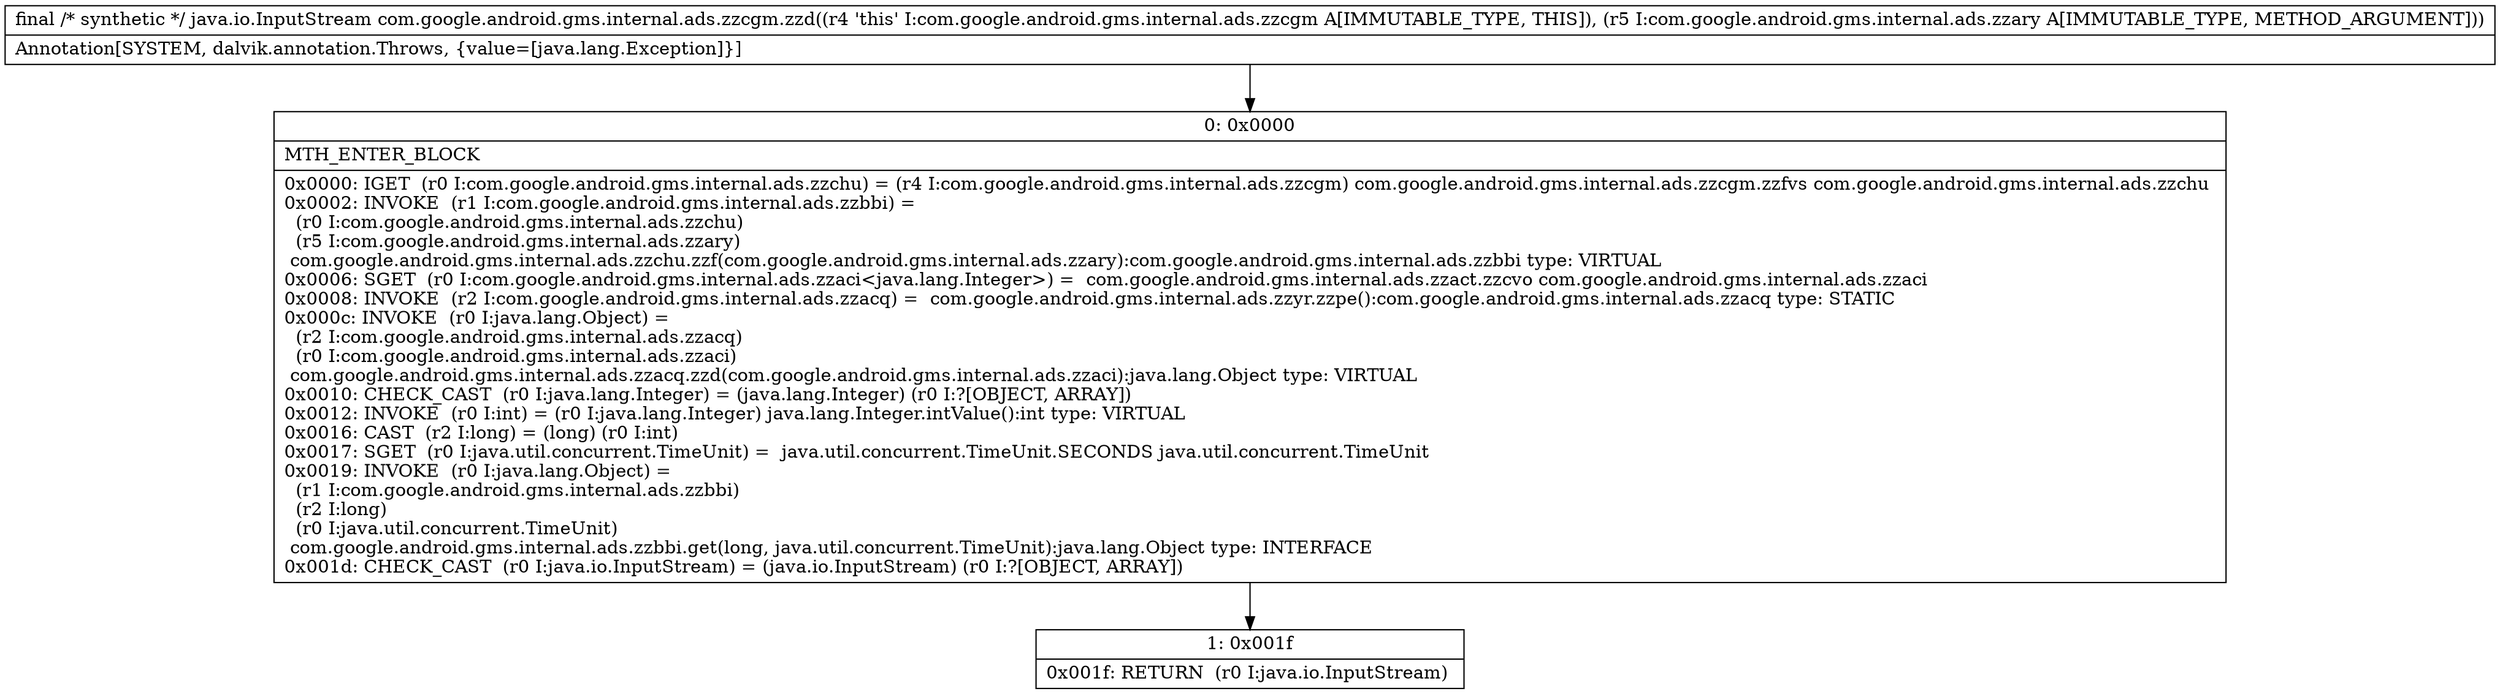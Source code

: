 digraph "CFG forcom.google.android.gms.internal.ads.zzcgm.zzd(Lcom\/google\/android\/gms\/internal\/ads\/zzary;)Ljava\/io\/InputStream;" {
Node_0 [shape=record,label="{0\:\ 0x0000|MTH_ENTER_BLOCK\l|0x0000: IGET  (r0 I:com.google.android.gms.internal.ads.zzchu) = (r4 I:com.google.android.gms.internal.ads.zzcgm) com.google.android.gms.internal.ads.zzcgm.zzfvs com.google.android.gms.internal.ads.zzchu \l0x0002: INVOKE  (r1 I:com.google.android.gms.internal.ads.zzbbi) = \l  (r0 I:com.google.android.gms.internal.ads.zzchu)\l  (r5 I:com.google.android.gms.internal.ads.zzary)\l com.google.android.gms.internal.ads.zzchu.zzf(com.google.android.gms.internal.ads.zzary):com.google.android.gms.internal.ads.zzbbi type: VIRTUAL \l0x0006: SGET  (r0 I:com.google.android.gms.internal.ads.zzaci\<java.lang.Integer\>) =  com.google.android.gms.internal.ads.zzact.zzcvo com.google.android.gms.internal.ads.zzaci \l0x0008: INVOKE  (r2 I:com.google.android.gms.internal.ads.zzacq) =  com.google.android.gms.internal.ads.zzyr.zzpe():com.google.android.gms.internal.ads.zzacq type: STATIC \l0x000c: INVOKE  (r0 I:java.lang.Object) = \l  (r2 I:com.google.android.gms.internal.ads.zzacq)\l  (r0 I:com.google.android.gms.internal.ads.zzaci)\l com.google.android.gms.internal.ads.zzacq.zzd(com.google.android.gms.internal.ads.zzaci):java.lang.Object type: VIRTUAL \l0x0010: CHECK_CAST  (r0 I:java.lang.Integer) = (java.lang.Integer) (r0 I:?[OBJECT, ARRAY]) \l0x0012: INVOKE  (r0 I:int) = (r0 I:java.lang.Integer) java.lang.Integer.intValue():int type: VIRTUAL \l0x0016: CAST  (r2 I:long) = (long) (r0 I:int) \l0x0017: SGET  (r0 I:java.util.concurrent.TimeUnit) =  java.util.concurrent.TimeUnit.SECONDS java.util.concurrent.TimeUnit \l0x0019: INVOKE  (r0 I:java.lang.Object) = \l  (r1 I:com.google.android.gms.internal.ads.zzbbi)\l  (r2 I:long)\l  (r0 I:java.util.concurrent.TimeUnit)\l com.google.android.gms.internal.ads.zzbbi.get(long, java.util.concurrent.TimeUnit):java.lang.Object type: INTERFACE \l0x001d: CHECK_CAST  (r0 I:java.io.InputStream) = (java.io.InputStream) (r0 I:?[OBJECT, ARRAY]) \l}"];
Node_1 [shape=record,label="{1\:\ 0x001f|0x001f: RETURN  (r0 I:java.io.InputStream) \l}"];
MethodNode[shape=record,label="{final \/* synthetic *\/ java.io.InputStream com.google.android.gms.internal.ads.zzcgm.zzd((r4 'this' I:com.google.android.gms.internal.ads.zzcgm A[IMMUTABLE_TYPE, THIS]), (r5 I:com.google.android.gms.internal.ads.zzary A[IMMUTABLE_TYPE, METHOD_ARGUMENT]))  | Annotation[SYSTEM, dalvik.annotation.Throws, \{value=[java.lang.Exception]\}]\l}"];
MethodNode -> Node_0;
Node_0 -> Node_1;
}

